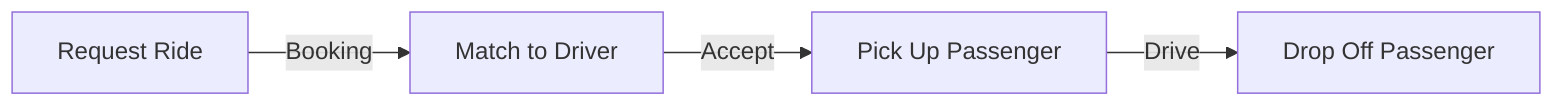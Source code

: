 graph LR
A[Request Ride] -- Booking --> B[Match to Driver] -- Accept --> C[Pick Up Passenger] -- Drive --> D[Drop Off Passenger]